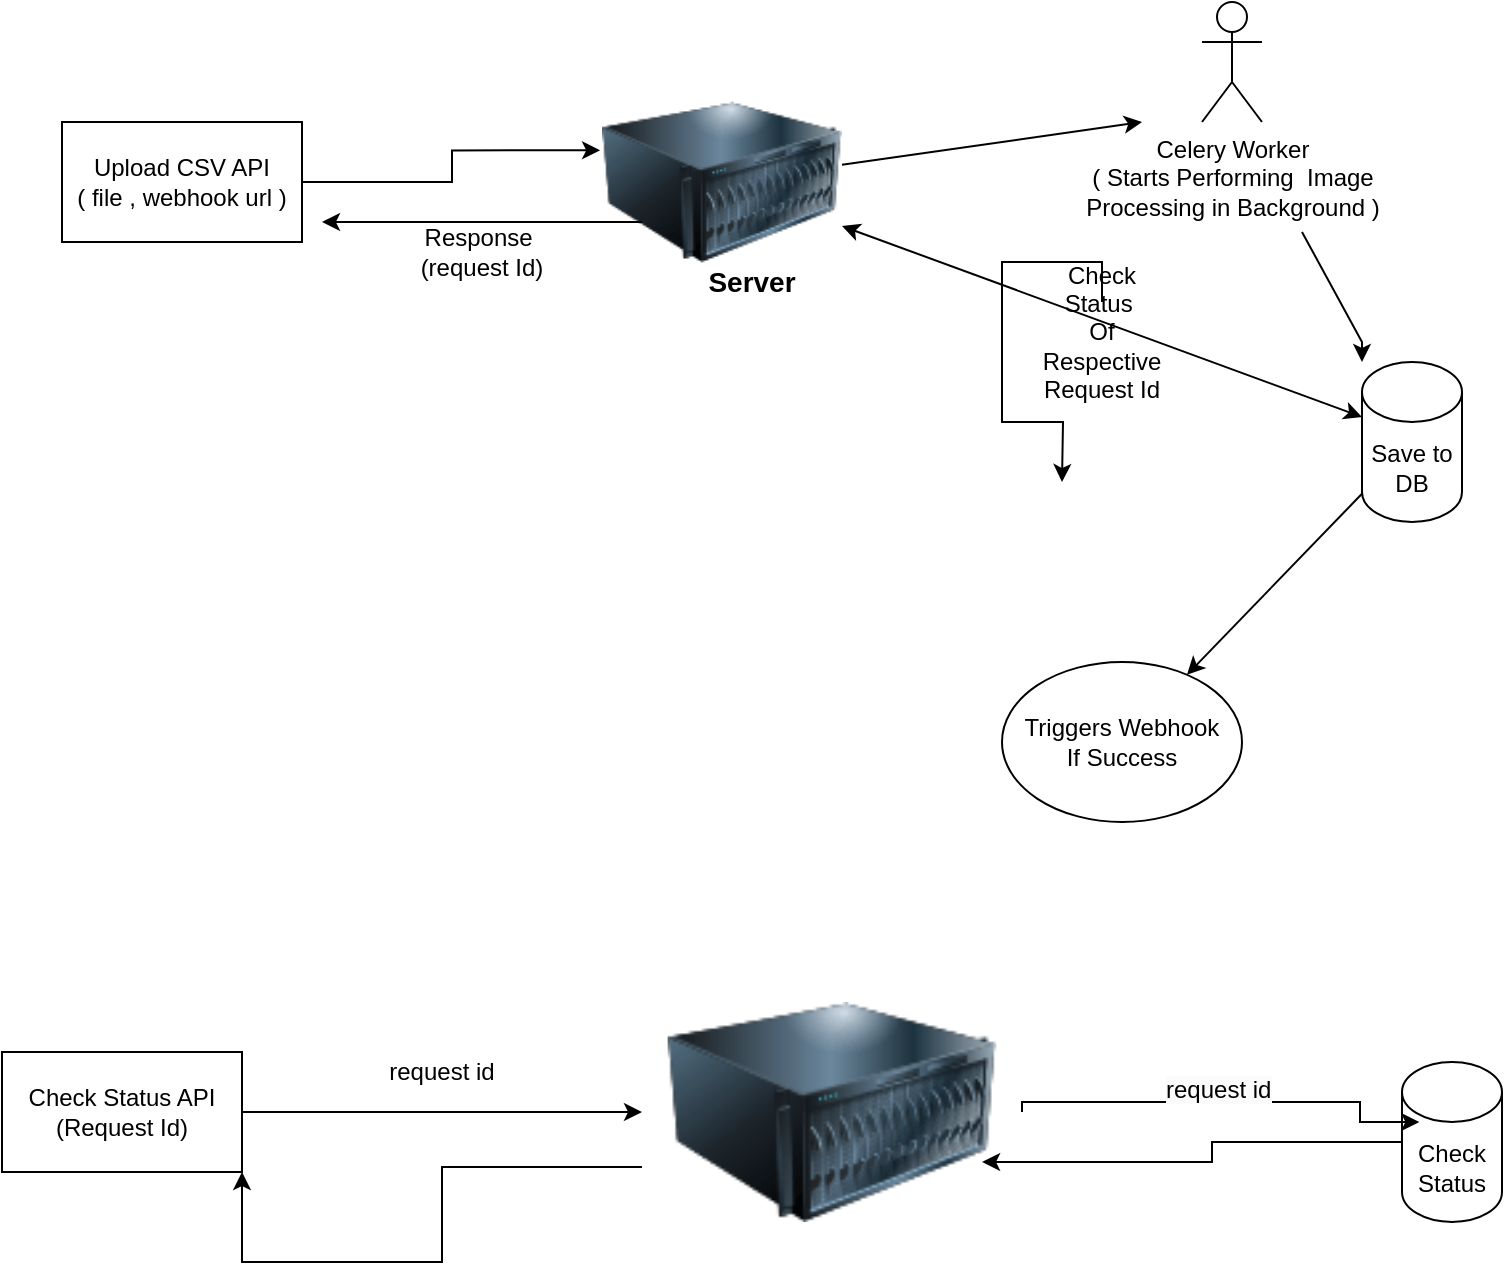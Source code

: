 <mxfile version="24.7.8">
  <diagram name="Page-1" id="eDc2Uje5zuL1kxOY6mRC">
    <mxGraphModel dx="972" dy="517" grid="1" gridSize="10" guides="1" tooltips="1" connect="1" arrows="1" fold="1" page="1" pageScale="1" pageWidth="850" pageHeight="1100" math="0" shadow="0">
      <root>
        <mxCell id="0" />
        <mxCell id="1" parent="0" />
        <mxCell id="mh2q9ViT-cWz4Q1U7_gi-4" value="" style="edgeStyle=orthogonalEdgeStyle;rounded=0;orthogonalLoop=1;jettySize=auto;html=1;entryX=-0.008;entryY=0.356;entryDx=0;entryDy=0;entryPerimeter=0;" edge="1" parent="1" source="mh2q9ViT-cWz4Q1U7_gi-2" target="mh2q9ViT-cWz4Q1U7_gi-5">
          <mxGeometry relative="1" as="geometry">
            <mxPoint x="300" y="100" as="targetPoint" />
          </mxGeometry>
        </mxCell>
        <mxCell id="mh2q9ViT-cWz4Q1U7_gi-2" value="Upload CSV API&lt;br&gt;( file , webhook url )" style="rounded=0;whiteSpace=wrap;html=1;" vertex="1" parent="1">
          <mxGeometry x="30" y="70" width="120" height="60" as="geometry" />
        </mxCell>
        <mxCell id="mh2q9ViT-cWz4Q1U7_gi-5" value="" style="image;html=1;image=img/lib/clip_art/computers/Server_128x128.png" vertex="1" parent="1">
          <mxGeometry x="300" y="45" width="120" height="110" as="geometry" />
        </mxCell>
        <mxCell id="mh2q9ViT-cWz4Q1U7_gi-6" value="&lt;b&gt;&lt;font style=&quot;font-size: 14px;&quot;&gt;Server&lt;/font&gt;&lt;/b&gt;" style="text;strokeColor=none;align=center;fillColor=none;html=1;verticalAlign=middle;whiteSpace=wrap;rounded=0;" vertex="1" parent="1">
          <mxGeometry x="340" y="130" width="70" height="40" as="geometry" />
        </mxCell>
        <mxCell id="mh2q9ViT-cWz4Q1U7_gi-7" value="" style="endArrow=classic;html=1;rounded=0;exitX=0.167;exitY=0.682;exitDx=0;exitDy=0;exitPerimeter=0;" edge="1" parent="1" source="mh2q9ViT-cWz4Q1U7_gi-5">
          <mxGeometry width="50" height="50" relative="1" as="geometry">
            <mxPoint x="190" y="170" as="sourcePoint" />
            <mxPoint x="160" y="120" as="targetPoint" />
            <Array as="points" />
          </mxGeometry>
        </mxCell>
        <mxCell id="mh2q9ViT-cWz4Q1U7_gi-8" value="Response&amp;nbsp;&lt;br&gt;(request Id)" style="text;strokeColor=none;align=center;fillColor=none;html=1;verticalAlign=middle;whiteSpace=wrap;rounded=0;" vertex="1" parent="1">
          <mxGeometry x="180" y="120" width="120" height="30" as="geometry" />
        </mxCell>
        <mxCell id="mh2q9ViT-cWz4Q1U7_gi-9" value="" style="endArrow=classic;html=1;rounded=0;" edge="1" parent="1" source="mh2q9ViT-cWz4Q1U7_gi-5">
          <mxGeometry width="50" height="50" relative="1" as="geometry">
            <mxPoint x="440" y="95" as="sourcePoint" />
            <mxPoint x="570" y="70" as="targetPoint" />
          </mxGeometry>
        </mxCell>
        <mxCell id="mh2q9ViT-cWz4Q1U7_gi-10" value="Celery Worker&lt;br&gt;( Starts Performing&amp;nbsp; Image &lt;br&gt;Processing in Background )" style="shape=umlActor;verticalLabelPosition=bottom;verticalAlign=top;html=1;outlineConnect=0;" vertex="1" parent="1">
          <mxGeometry x="600" y="10" width="30" height="60" as="geometry" />
        </mxCell>
        <mxCell id="mh2q9ViT-cWz4Q1U7_gi-12" value="" style="endArrow=classic;html=1;rounded=0;" edge="1" parent="1">
          <mxGeometry width="50" height="50" relative="1" as="geometry">
            <mxPoint x="650" y="125" as="sourcePoint" />
            <mxPoint x="680" y="190" as="targetPoint" />
            <Array as="points">
              <mxPoint x="680" y="180" />
            </Array>
          </mxGeometry>
        </mxCell>
        <mxCell id="mh2q9ViT-cWz4Q1U7_gi-13" value="Triggers Webhook&lt;br&gt;If Success" style="ellipse;whiteSpace=wrap;html=1;" vertex="1" parent="1">
          <mxGeometry x="500" y="340" width="120" height="80" as="geometry" />
        </mxCell>
        <mxCell id="mh2q9ViT-cWz4Q1U7_gi-14" value="Save to DB" style="shape=cylinder3;whiteSpace=wrap;html=1;boundedLbl=1;backgroundOutline=1;size=15;" vertex="1" parent="1">
          <mxGeometry x="680" y="190" width="50" height="80" as="geometry" />
        </mxCell>
        <mxCell id="mh2q9ViT-cWz4Q1U7_gi-15" value="" style="endArrow=classic;html=1;rounded=0;" edge="1" parent="1" source="mh2q9ViT-cWz4Q1U7_gi-14" target="mh2q9ViT-cWz4Q1U7_gi-13">
          <mxGeometry width="50" height="50" relative="1" as="geometry">
            <mxPoint x="620" y="320" as="sourcePoint" />
            <mxPoint x="670" y="270" as="targetPoint" />
          </mxGeometry>
        </mxCell>
        <mxCell id="mh2q9ViT-cWz4Q1U7_gi-26" style="edgeStyle=orthogonalEdgeStyle;rounded=0;orthogonalLoop=1;jettySize=auto;html=1;exitX=1;exitY=0.5;exitDx=0;exitDy=0;" edge="1" parent="1" source="mh2q9ViT-cWz4Q1U7_gi-16" target="mh2q9ViT-cWz4Q1U7_gi-24">
          <mxGeometry relative="1" as="geometry" />
        </mxCell>
        <mxCell id="mh2q9ViT-cWz4Q1U7_gi-16" value="Check Status API&lt;br&gt;(Request Id)" style="rounded=0;whiteSpace=wrap;html=1;" vertex="1" parent="1">
          <mxGeometry y="535" width="120" height="60" as="geometry" />
        </mxCell>
        <mxCell id="mh2q9ViT-cWz4Q1U7_gi-25" style="edgeStyle=orthogonalEdgeStyle;rounded=0;orthogonalLoop=1;jettySize=auto;html=1;exitX=0.5;exitY=0;exitDx=0;exitDy=0;" edge="1" parent="1" source="mh2q9ViT-cWz4Q1U7_gi-19">
          <mxGeometry relative="1" as="geometry">
            <mxPoint x="530" y="250" as="targetPoint" />
          </mxGeometry>
        </mxCell>
        <mxCell id="mh2q9ViT-cWz4Q1U7_gi-19" value="Check Status&amp;nbsp;&lt;br&gt;Of Respective Request Id" style="text;strokeColor=none;align=center;fillColor=none;html=1;verticalAlign=middle;whiteSpace=wrap;rounded=0;" vertex="1" parent="1">
          <mxGeometry x="520" y="160" width="60" height="30" as="geometry" />
        </mxCell>
        <mxCell id="mh2q9ViT-cWz4Q1U7_gi-21" value="" style="endArrow=classic;startArrow=classic;html=1;rounded=0;entryX=0;entryY=0;entryDx=0;entryDy=27.5;entryPerimeter=0;" edge="1" parent="1" source="mh2q9ViT-cWz4Q1U7_gi-5" target="mh2q9ViT-cWz4Q1U7_gi-14">
          <mxGeometry width="50" height="50" relative="1" as="geometry">
            <mxPoint x="400" y="230" as="sourcePoint" />
            <mxPoint x="450" y="180" as="targetPoint" />
          </mxGeometry>
        </mxCell>
        <mxCell id="mh2q9ViT-cWz4Q1U7_gi-27" style="edgeStyle=orthogonalEdgeStyle;rounded=0;orthogonalLoop=1;jettySize=auto;html=1;exitX=0;exitY=0.75;exitDx=0;exitDy=0;entryX=1;entryY=1;entryDx=0;entryDy=0;" edge="1" parent="1" source="mh2q9ViT-cWz4Q1U7_gi-24" target="mh2q9ViT-cWz4Q1U7_gi-16">
          <mxGeometry relative="1" as="geometry" />
        </mxCell>
        <mxCell id="mh2q9ViT-cWz4Q1U7_gi-24" value="" style="image;html=1;image=img/lib/clip_art/computers/Server_128x128.png" vertex="1" parent="1">
          <mxGeometry x="320" y="510" width="190" height="110" as="geometry" />
        </mxCell>
        <mxCell id="mh2q9ViT-cWz4Q1U7_gi-28" value="Check&lt;div&gt;Status&lt;/div&gt;" style="shape=cylinder3;whiteSpace=wrap;html=1;boundedLbl=1;backgroundOutline=1;size=15;" vertex="1" parent="1">
          <mxGeometry x="700" y="540" width="50" height="80" as="geometry" />
        </mxCell>
        <mxCell id="mh2q9ViT-cWz4Q1U7_gi-29" style="edgeStyle=orthogonalEdgeStyle;rounded=0;orthogonalLoop=1;jettySize=auto;html=1;exitX=1;exitY=0.5;exitDx=0;exitDy=0;entryX=0.173;entryY=0.375;entryDx=0;entryDy=0;entryPerimeter=0;" edge="1" parent="1" source="mh2q9ViT-cWz4Q1U7_gi-24" target="mh2q9ViT-cWz4Q1U7_gi-28">
          <mxGeometry relative="1" as="geometry">
            <Array as="points">
              <mxPoint x="510" y="560" />
              <mxPoint x="679" y="560" />
              <mxPoint x="679" y="570" />
            </Array>
          </mxGeometry>
        </mxCell>
        <mxCell id="mh2q9ViT-cWz4Q1U7_gi-30" style="edgeStyle=orthogonalEdgeStyle;rounded=0;orthogonalLoop=1;jettySize=auto;html=1;exitX=0;exitY=0.5;exitDx=0;exitDy=0;exitPerimeter=0;entryX=0.895;entryY=0.727;entryDx=0;entryDy=0;entryPerimeter=0;" edge="1" parent="1" source="mh2q9ViT-cWz4Q1U7_gi-28" target="mh2q9ViT-cWz4Q1U7_gi-24">
          <mxGeometry relative="1" as="geometry" />
        </mxCell>
        <mxCell id="mh2q9ViT-cWz4Q1U7_gi-31" value="request id" style="text;strokeColor=none;align=center;fillColor=none;html=1;verticalAlign=middle;whiteSpace=wrap;rounded=0;" vertex="1" parent="1">
          <mxGeometry x="190" y="530" width="60" height="30" as="geometry" />
        </mxCell>
        <mxCell id="mh2q9ViT-cWz4Q1U7_gi-32" value="&lt;span style=&quot;color: rgb(0, 0, 0); font-family: Helvetica; font-size: 12px; font-style: normal; font-variant-ligatures: normal; font-variant-caps: normal; font-weight: 400; letter-spacing: normal; orphans: 2; text-align: center; text-indent: 0px; text-transform: none; widows: 2; word-spacing: 0px; -webkit-text-stroke-width: 0px; white-space: normal; background-color: rgb(251, 251, 251); text-decoration-thickness: initial; text-decoration-style: initial; text-decoration-color: initial; display: inline !important; float: none;&quot;&gt;request id&lt;/span&gt;" style="text;whiteSpace=wrap;html=1;" vertex="1" parent="1">
          <mxGeometry x="580" y="540" width="90" height="40" as="geometry" />
        </mxCell>
      </root>
    </mxGraphModel>
  </diagram>
</mxfile>
